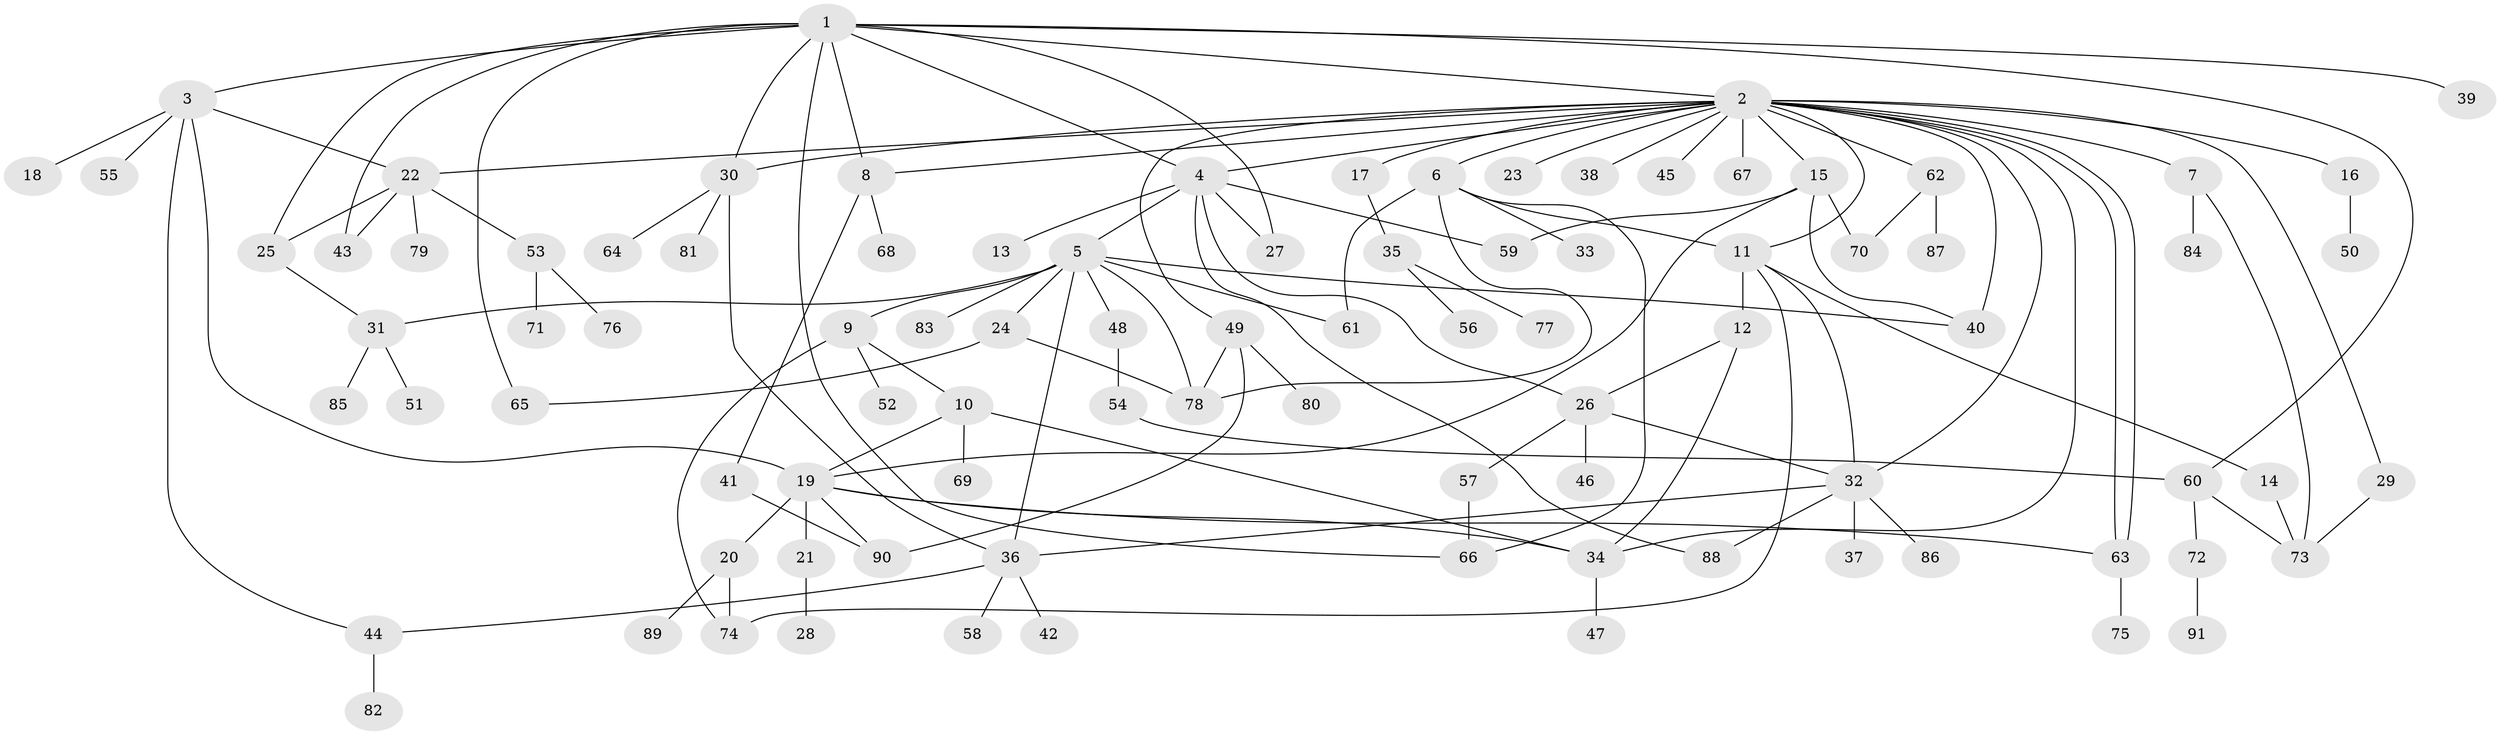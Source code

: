 // coarse degree distribution, {1: 0.9166666666666666, 9: 0.027777777777777776, 18: 0.027777777777777776, 10: 0.027777777777777776}
// Generated by graph-tools (version 1.1) at 2025/51/03/04/25 21:51:46]
// undirected, 91 vertices, 132 edges
graph export_dot {
graph [start="1"]
  node [color=gray90,style=filled];
  1;
  2;
  3;
  4;
  5;
  6;
  7;
  8;
  9;
  10;
  11;
  12;
  13;
  14;
  15;
  16;
  17;
  18;
  19;
  20;
  21;
  22;
  23;
  24;
  25;
  26;
  27;
  28;
  29;
  30;
  31;
  32;
  33;
  34;
  35;
  36;
  37;
  38;
  39;
  40;
  41;
  42;
  43;
  44;
  45;
  46;
  47;
  48;
  49;
  50;
  51;
  52;
  53;
  54;
  55;
  56;
  57;
  58;
  59;
  60;
  61;
  62;
  63;
  64;
  65;
  66;
  67;
  68;
  69;
  70;
  71;
  72;
  73;
  74;
  75;
  76;
  77;
  78;
  79;
  80;
  81;
  82;
  83;
  84;
  85;
  86;
  87;
  88;
  89;
  90;
  91;
  1 -- 2;
  1 -- 3;
  1 -- 4;
  1 -- 8;
  1 -- 25;
  1 -- 27;
  1 -- 30;
  1 -- 39;
  1 -- 43;
  1 -- 60;
  1 -- 65;
  1 -- 66;
  2 -- 4;
  2 -- 6;
  2 -- 7;
  2 -- 8;
  2 -- 11;
  2 -- 15;
  2 -- 16;
  2 -- 17;
  2 -- 22;
  2 -- 23;
  2 -- 29;
  2 -- 30;
  2 -- 32;
  2 -- 34;
  2 -- 38;
  2 -- 40;
  2 -- 45;
  2 -- 49;
  2 -- 62;
  2 -- 63;
  2 -- 63;
  2 -- 67;
  3 -- 18;
  3 -- 19;
  3 -- 22;
  3 -- 44;
  3 -- 55;
  4 -- 5;
  4 -- 13;
  4 -- 26;
  4 -- 27;
  4 -- 59;
  4 -- 88;
  5 -- 9;
  5 -- 24;
  5 -- 31;
  5 -- 36;
  5 -- 40;
  5 -- 48;
  5 -- 61;
  5 -- 78;
  5 -- 83;
  6 -- 11;
  6 -- 33;
  6 -- 61;
  6 -- 66;
  6 -- 78;
  7 -- 73;
  7 -- 84;
  8 -- 41;
  8 -- 68;
  9 -- 10;
  9 -- 52;
  9 -- 74;
  10 -- 19;
  10 -- 34;
  10 -- 69;
  11 -- 12;
  11 -- 14;
  11 -- 32;
  11 -- 74;
  12 -- 26;
  12 -- 34;
  14 -- 73;
  15 -- 19;
  15 -- 40;
  15 -- 59;
  15 -- 70;
  16 -- 50;
  17 -- 35;
  19 -- 20;
  19 -- 21;
  19 -- 34;
  19 -- 63;
  19 -- 90;
  20 -- 74;
  20 -- 89;
  21 -- 28;
  22 -- 25;
  22 -- 43;
  22 -- 53;
  22 -- 79;
  24 -- 65;
  24 -- 78;
  25 -- 31;
  26 -- 32;
  26 -- 46;
  26 -- 57;
  29 -- 73;
  30 -- 36;
  30 -- 64;
  30 -- 81;
  31 -- 51;
  31 -- 85;
  32 -- 36;
  32 -- 37;
  32 -- 86;
  32 -- 88;
  34 -- 47;
  35 -- 56;
  35 -- 77;
  36 -- 42;
  36 -- 44;
  36 -- 58;
  41 -- 90;
  44 -- 82;
  48 -- 54;
  49 -- 78;
  49 -- 80;
  49 -- 90;
  53 -- 71;
  53 -- 76;
  54 -- 60;
  57 -- 66;
  60 -- 72;
  60 -- 73;
  62 -- 70;
  62 -- 87;
  63 -- 75;
  72 -- 91;
}

